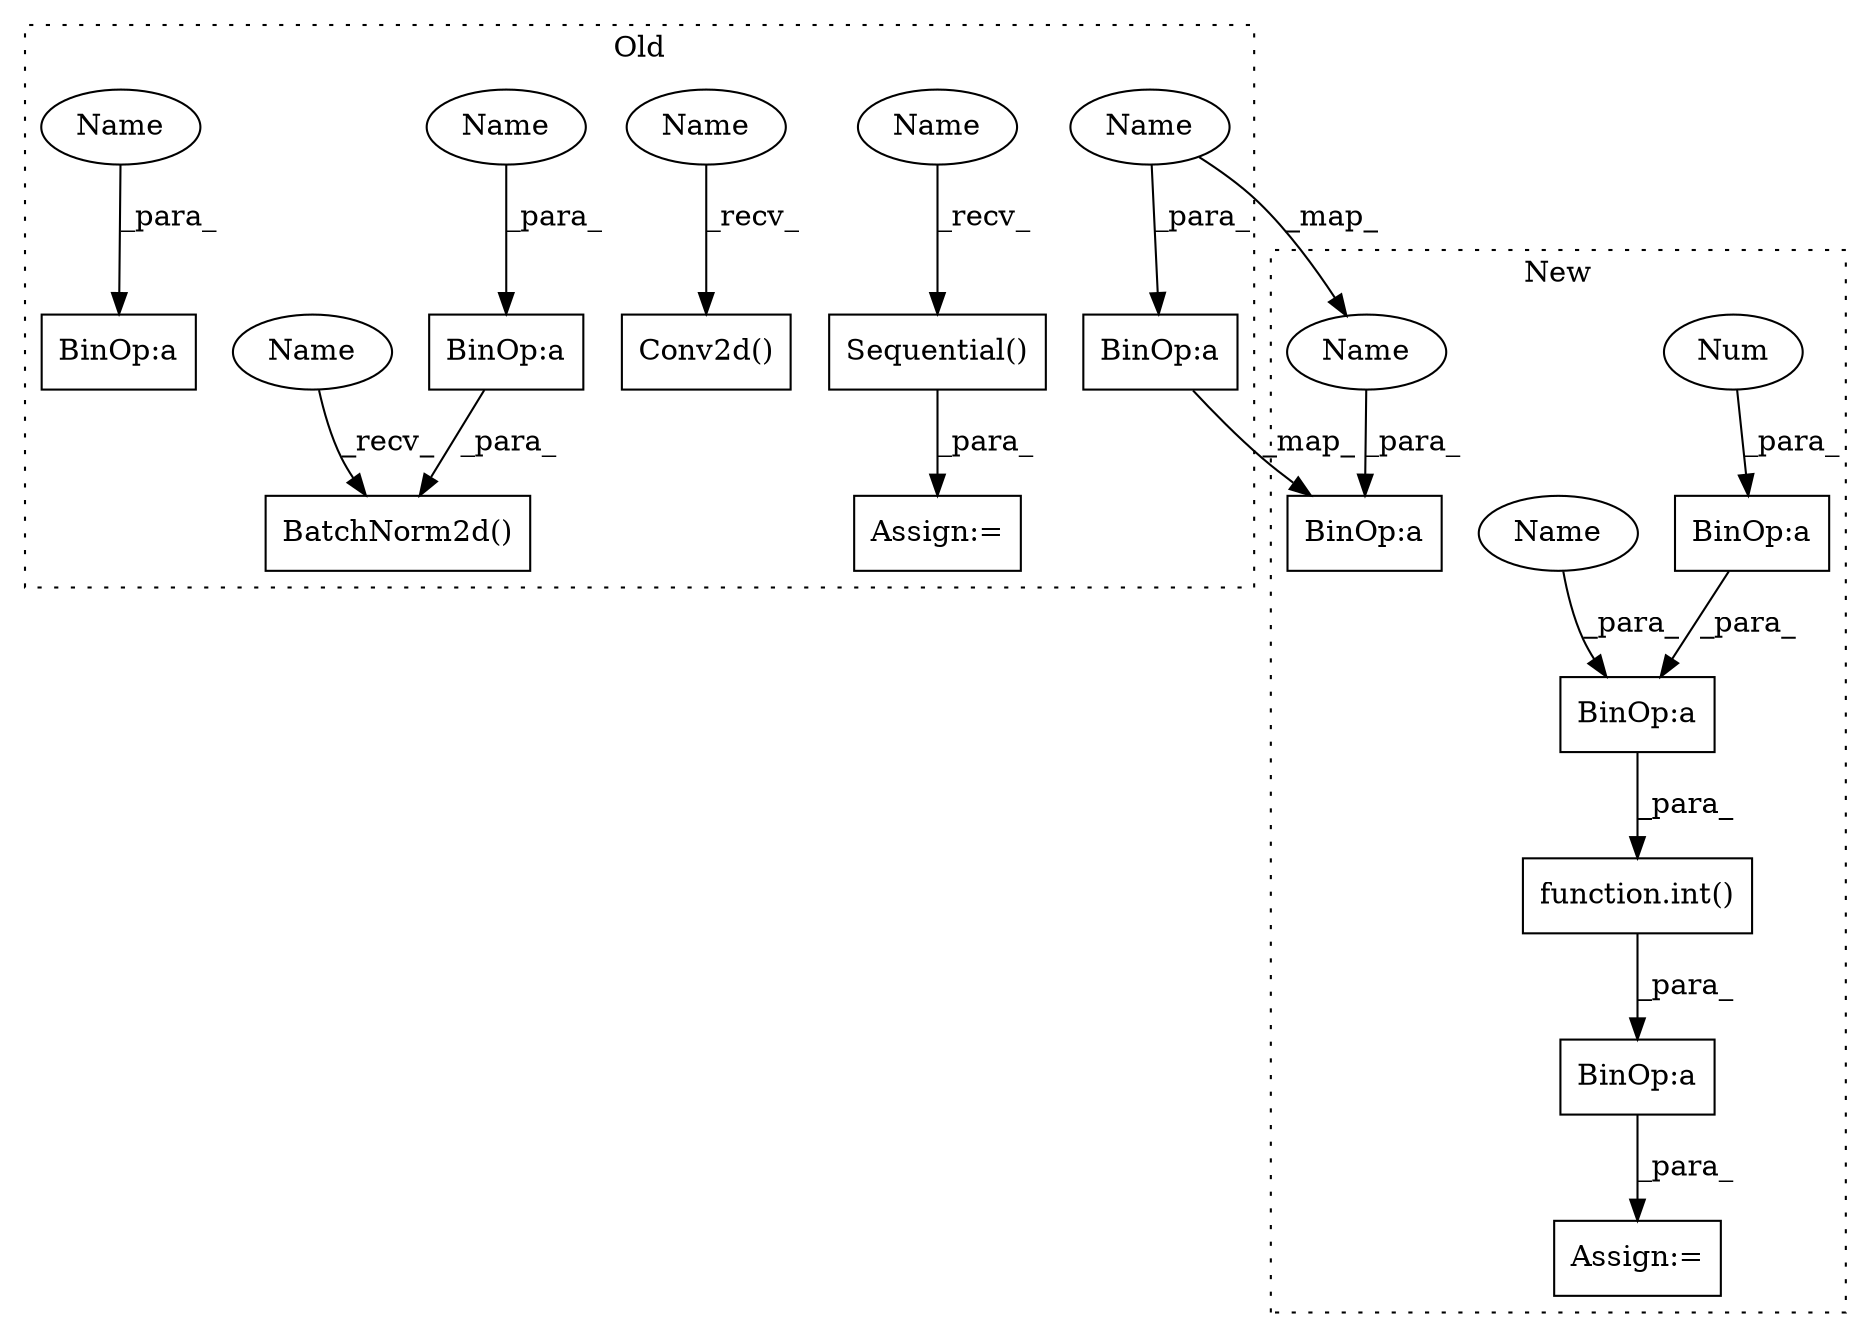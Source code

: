digraph G {
subgraph cluster0 {
1 [label="BatchNorm2d()" a="75" s="1642,1678" l="15,1" shape="box"];
4 [label="Conv2d()" a="75" s="1842,1884" l="10,43" shape="box"];
5 [label="Sequential()" a="75" s="1705" l="15" shape="box"];
6 [label="BinOp:a" a="82" s="1671" l="1" shape="box"];
10 [label="BinOp:a" a="82" s="1587" l="1" shape="box"];
11 [label="Assign:=" a="68" s="1702" l="3" shape="box"];
14 [label="BinOp:a" a="82" s="1974" l="1" shape="box"];
15 [label="Name" a="87" s="1705" l="2" shape="ellipse"];
16 [label="Name" a="87" s="1642" l="2" shape="ellipse"];
17 [label="Name" a="87" s="1842" l="2" shape="ellipse"];
18 [label="Name" a="87" s="1672" l="6" shape="ellipse"];
19 [label="Name" a="87" s="1975" l="6" shape="ellipse"];
20 [label="Name" a="87" s="1588" l="6" shape="ellipse"];
label = "Old";
style="dotted";
}
subgraph cluster1 {
2 [label="function.int()" a="75" s="4016,4048" l="4,1" shape="box"];
3 [label="BinOp:a" a="82" s="4040" l="3" shape="box"];
7 [label="Num" a="76" s="4043" l="4" shape="ellipse"];
8 [label="BinOp:a" a="82" s="4049" l="3" shape="box"];
9 [label="BinOp:a" a="82" s="4026" l="3" shape="box"];
12 [label="Assign:=" a="68" s="4013" l="3" shape="box"];
13 [label="BinOp:a" a="82" s="4436" l="3" shape="box"];
21 [label="Name" a="87" s="4020" l="6" shape="ellipse"];
22 [label="Name" a="87" s="4430" l="6" shape="ellipse"];
label = "New";
style="dotted";
}
2 -> 8 [label="_para_"];
3 -> 9 [label="_para_"];
5 -> 11 [label="_para_"];
6 -> 1 [label="_para_"];
7 -> 3 [label="_para_"];
8 -> 12 [label="_para_"];
9 -> 2 [label="_para_"];
14 -> 13 [label="_map_"];
15 -> 5 [label="_recv_"];
16 -> 1 [label="_recv_"];
17 -> 4 [label="_recv_"];
18 -> 6 [label="_para_"];
19 -> 22 [label="_map_"];
19 -> 14 [label="_para_"];
20 -> 10 [label="_para_"];
21 -> 9 [label="_para_"];
22 -> 13 [label="_para_"];
}